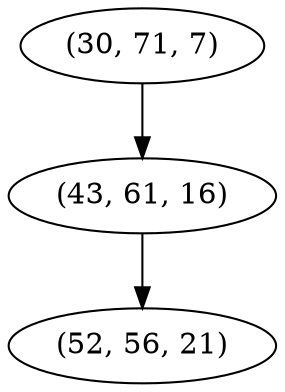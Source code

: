digraph tree {
    "(30, 71, 7)";
    "(43, 61, 16)";
    "(52, 56, 21)";
    "(30, 71, 7)" -> "(43, 61, 16)";
    "(43, 61, 16)" -> "(52, 56, 21)";
}
